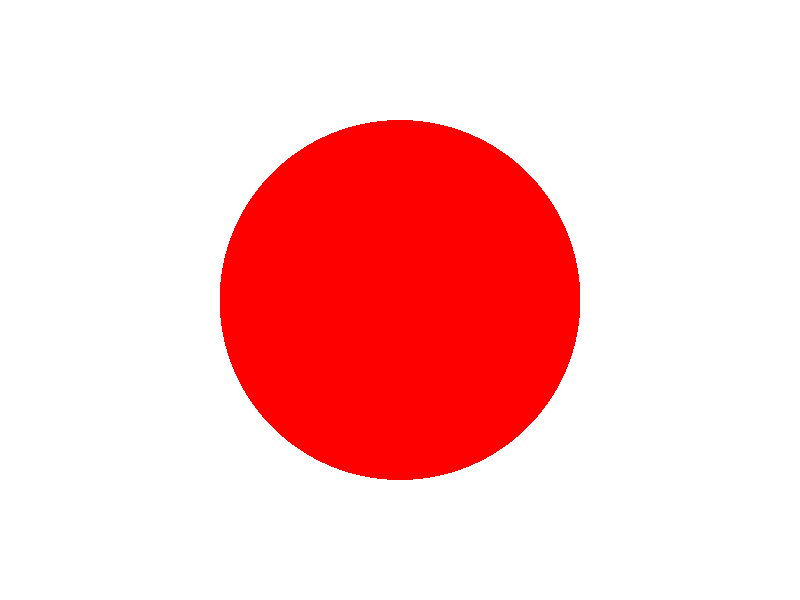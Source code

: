 background {
    rgb<1,1,1>
}

camera {
    location <0,3,-10>
    look_at <0,0,0>
}

light_source {
    <2,5,-3>        // location
    rgb <1,1,1>
}

sphere {
    <0,0,0>
    3
    texture {
        pigment { rgb <1,0,0> }
        finish {
            ambient .05
            diffuse .6
            specular .6
            roughness .1
        }
    }
}
